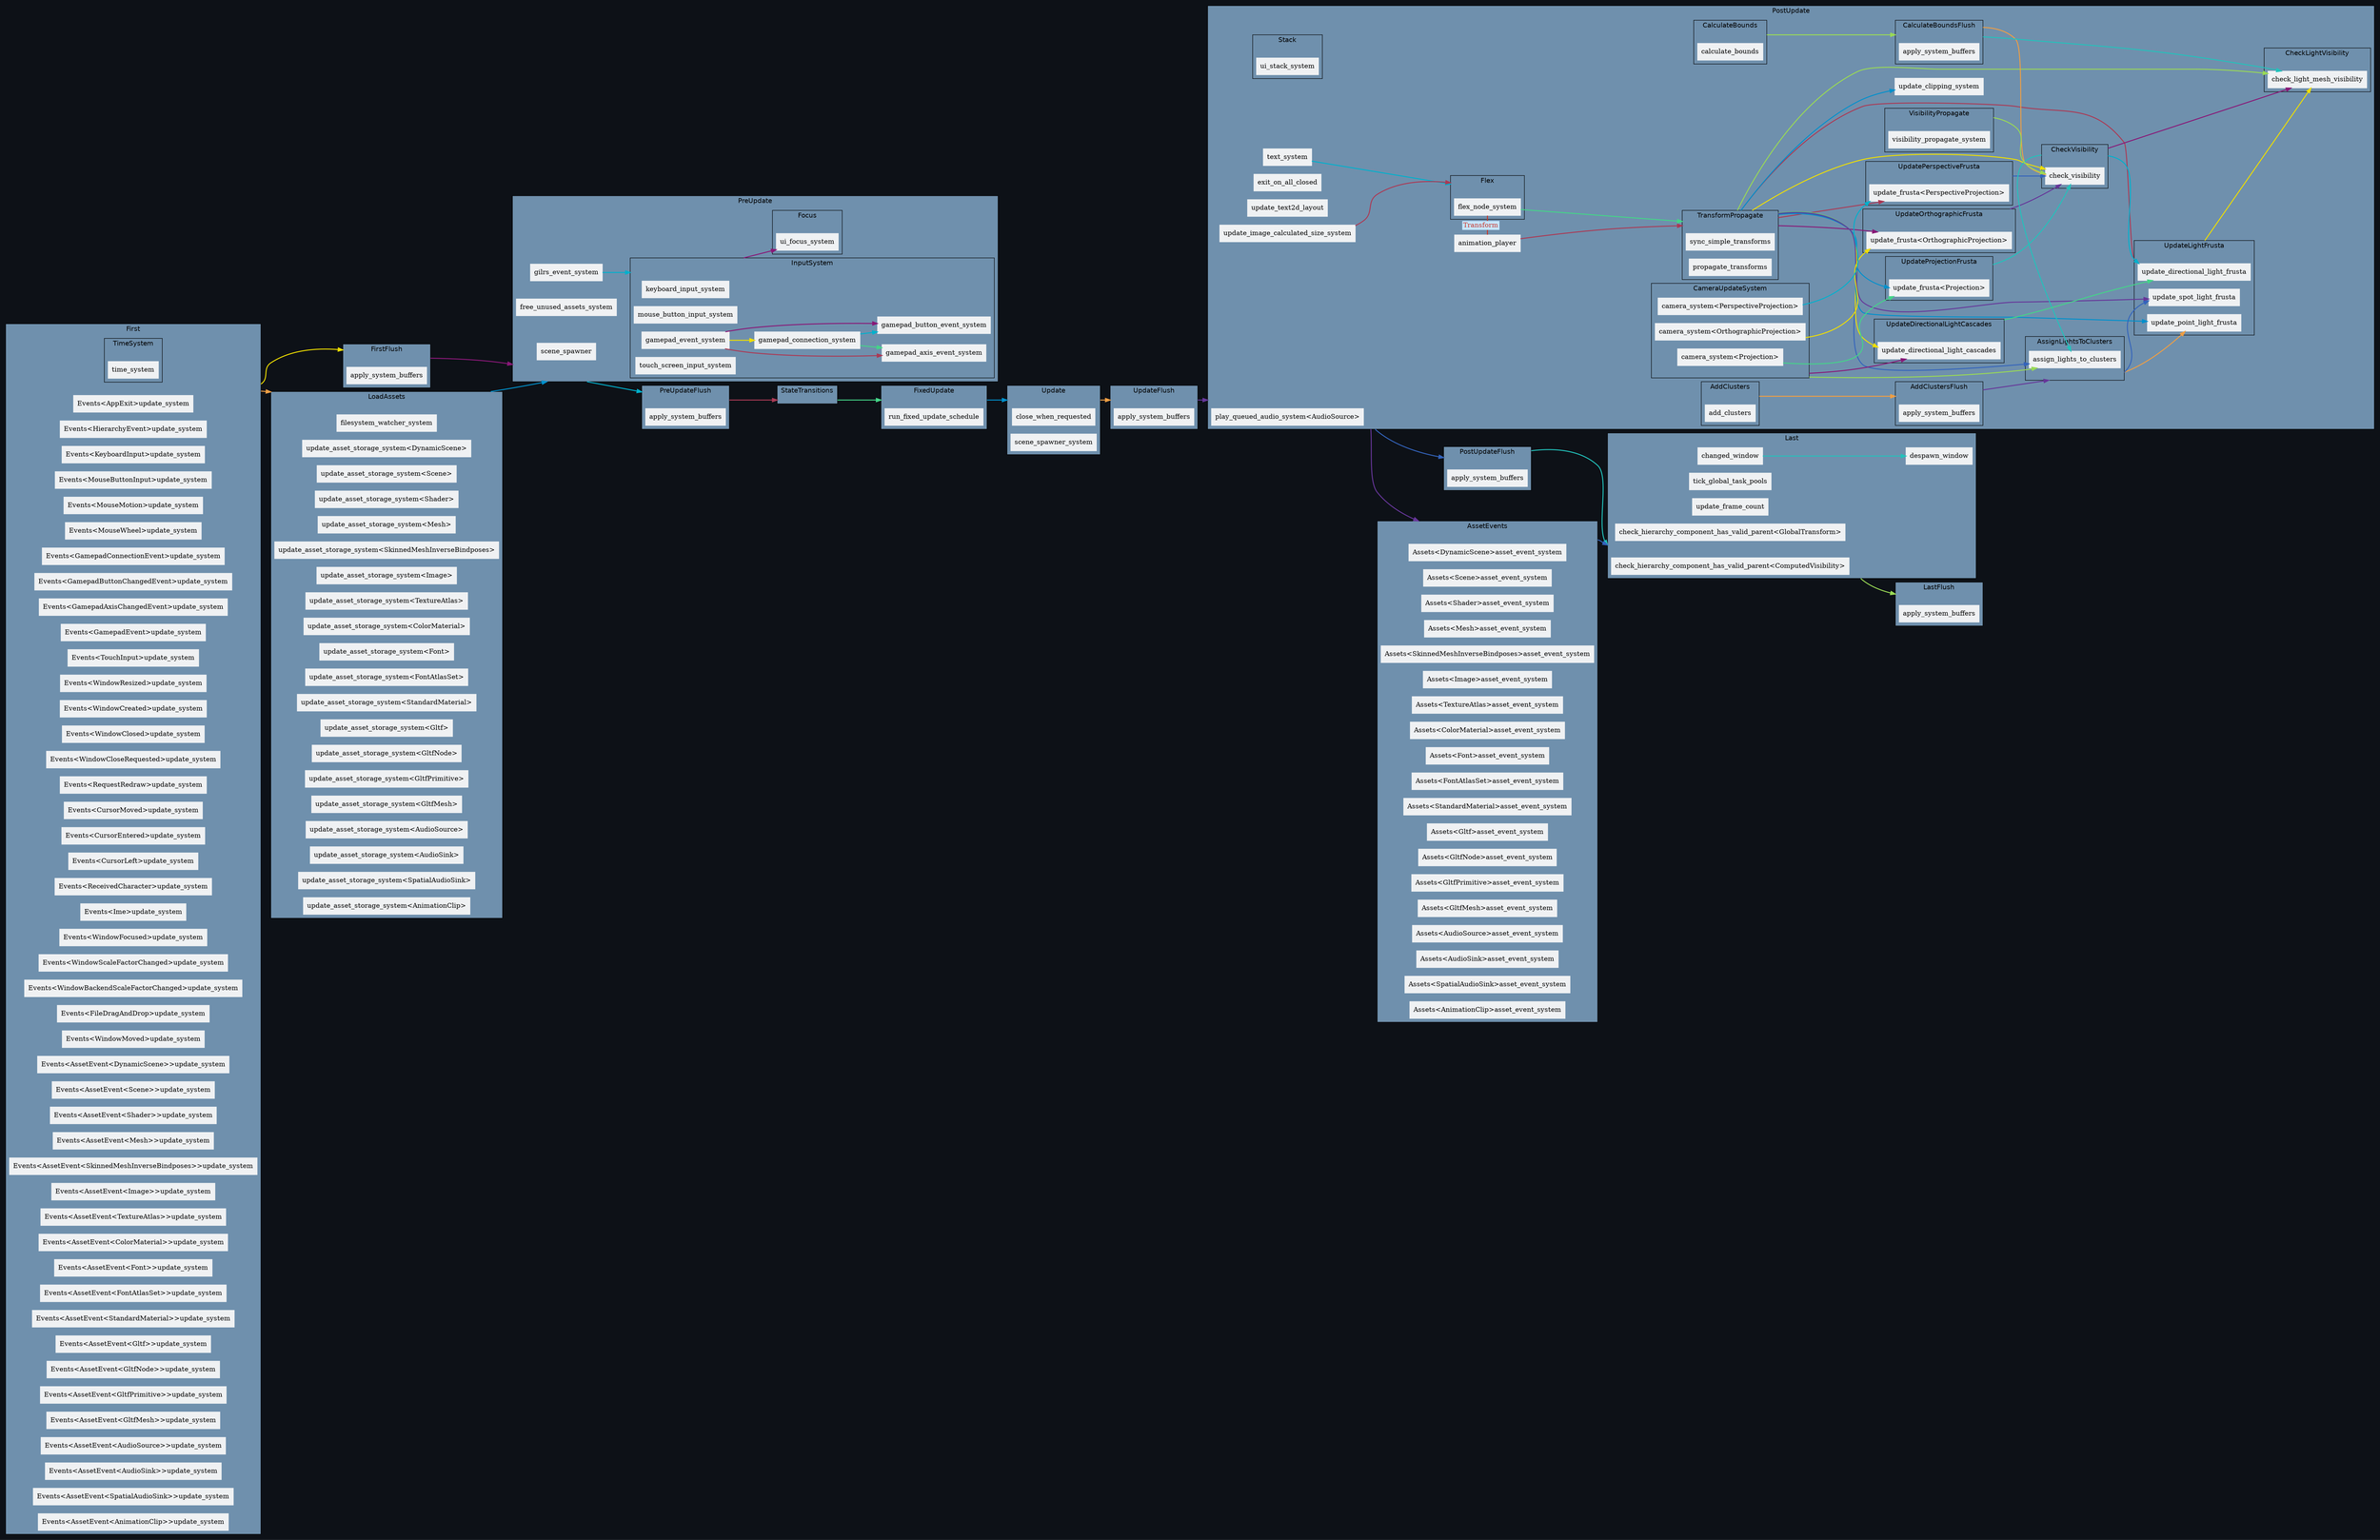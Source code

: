 digraph "" {
	"compound"="true";
	"splines"="spline";
	"rankdir"="LR";
	"bgcolor"="#0d1117";
	"fontname"="Helvetica";
	edge ["penwidth"="2"];
	node ["shape"="box", "style"="filled", "fillcolor"="#eff1f3", "color"="#eff1f3"];
	subgraph "clusternode_Set(0)" {
		"label"="Update";
		"tooltip"="Update";
		"bgcolor"="#6f90ad";
		"color"="black";
		"set_marker_node_Set(0)" ["style"="invis", "label"="", "height"="0", "shape"="point"]
		"node_System(46)" ["label"="close_when_requested", "tooltip"="bevy_window::system::close_when_requested"]
		"node_System(55)" ["label"="scene_spawner_system", "tooltip"="bevy_scene::scene_spawner::scene_spawner_system"]
	}
	
	subgraph "clusternode_Set(2)" {
		"label"="FirstFlush";
		"tooltip"="FirstFlush";
		"bgcolor"="#6f90ad";
		"color"="black";
		"set_marker_node_Set(2)" ["style"="invis", "label"="", "height"="0", "shape"="point"]
		"node_System(0)" ["label"="apply_system_buffers", "tooltip"="bevy_ecs::schedule::executor::apply_system_buffers"]
	}
	
	subgraph "clusternode_Set(3)" {
		"label"="PreUpdateFlush";
		"tooltip"="PreUpdateFlush";
		"bgcolor"="#6f90ad";
		"color"="black";
		"set_marker_node_Set(3)" ["style"="invis", "label"="", "height"="0", "shape"="point"]
		"node_System(1)" ["label"="apply_system_buffers", "tooltip"="bevy_ecs::schedule::executor::apply_system_buffers"]
	}
	
	subgraph "clusternode_Set(4)" {
		"label"="UpdateFlush";
		"tooltip"="UpdateFlush";
		"bgcolor"="#6f90ad";
		"color"="black";
		"set_marker_node_Set(4)" ["style"="invis", "label"="", "height"="0", "shape"="point"]
		"node_System(2)" ["label"="apply_system_buffers", "tooltip"="bevy_ecs::schedule::executor::apply_system_buffers"]
	}
	
	subgraph "clusternode_Set(5)" {
		"label"="PostUpdateFlush";
		"tooltip"="PostUpdateFlush";
		"bgcolor"="#6f90ad";
		"color"="black";
		"set_marker_node_Set(5)" ["style"="invis", "label"="", "height"="0", "shape"="point"]
		"node_System(3)" ["label"="apply_system_buffers", "tooltip"="bevy_ecs::schedule::executor::apply_system_buffers"]
	}
	
	subgraph "clusternode_Set(6)" {
		"label"="LastFlush";
		"tooltip"="LastFlush";
		"bgcolor"="#6f90ad";
		"color"="black";
		"set_marker_node_Set(6)" ["style"="invis", "label"="", "height"="0", "shape"="point"]
		"node_System(4)" ["label"="apply_system_buffers", "tooltip"="bevy_ecs::schedule::executor::apply_system_buffers"]
	}
	
	subgraph "clusternode_Set(7)" {
		"label"="First";
		"tooltip"="First";
		"bgcolor"="#6f90ad";
		"color"="black";
		"set_marker_node_Set(7)" ["style"="invis", "label"="", "height"="0", "shape"="point"]
		subgraph "clusternode_Set(16)" {
			"label"="TimeSystem";
			"tooltip"="TimeSystem";
			"bgcolor"="#6f90ad";
			"color"="black";
			"set_marker_node_Set(16)" ["style"="invis", "label"="", "height"="0", "shape"="point"]
			"node_System(8)" ["label"="time_system", "tooltip"="bevy_time::time_system"]
		}
		
		"node_System(5)" ["label"="Events<AppExit>update_system", "tooltip"="bevy_ecs::event::Events<bevy_app::app::AppExit>::update_system"]
		"node_System(13)" ["label"="Events<HierarchyEvent>update_system", "tooltip"="bevy_ecs::event::Events<bevy_hierarchy::events::HierarchyEvent>::update_system"]
		"node_System(14)" ["label"="Events<KeyboardInput>update_system", "tooltip"="bevy_ecs::event::Events<bevy_input::keyboard::KeyboardInput>::update_system"]
		"node_System(16)" ["label"="Events<MouseButtonInput>update_system", "tooltip"="bevy_ecs::event::Events<bevy_input::mouse::MouseButtonInput>::update_system"]
		"node_System(17)" ["label"="Events<MouseMotion>update_system", "tooltip"="bevy_ecs::event::Events<bevy_input::mouse::MouseMotion>::update_system"]
		"node_System(18)" ["label"="Events<MouseWheel>update_system", "tooltip"="bevy_ecs::event::Events<bevy_input::mouse::MouseWheel>::update_system"]
		"node_System(20)" ["label"="Events<GamepadConnectionEvent>update_system", "tooltip"="bevy_ecs::event::Events<bevy_input::gamepad::GamepadConnectionEvent>::update_system"]
		"node_System(21)" ["label"="Events<GamepadButtonChangedEvent>update_system", "tooltip"="bevy_ecs::event::Events<bevy_input::gamepad::GamepadButtonChangedEvent>::update_system"]
		"node_System(22)" ["label"="Events<GamepadAxisChangedEvent>update_system", "tooltip"="bevy_ecs::event::Events<bevy_input::gamepad::GamepadAxisChangedEvent>::update_system"]
		"node_System(23)" ["label"="Events<GamepadEvent>update_system", "tooltip"="bevy_ecs::event::Events<bevy_input::gamepad::GamepadEvent>::update_system"]
		"node_System(28)" ["label"="Events<TouchInput>update_system", "tooltip"="bevy_ecs::event::Events<bevy_input::touch::TouchInput>::update_system"]
		"node_System(30)" ["label"="Events<WindowResized>update_system", "tooltip"="bevy_ecs::event::Events<bevy_window::event::WindowResized>::update_system"]
		"node_System(31)" ["label"="Events<WindowCreated>update_system", "tooltip"="bevy_ecs::event::Events<bevy_window::event::WindowCreated>::update_system"]
		"node_System(32)" ["label"="Events<WindowClosed>update_system", "tooltip"="bevy_ecs::event::Events<bevy_window::event::WindowClosed>::update_system"]
		"node_System(33)" ["label"="Events<WindowCloseRequested>update_system", "tooltip"="bevy_ecs::event::Events<bevy_window::event::WindowCloseRequested>::update_system"]
		"node_System(34)" ["label"="Events<RequestRedraw>update_system", "tooltip"="bevy_ecs::event::Events<bevy_window::event::RequestRedraw>::update_system"]
		"node_System(35)" ["label"="Events<CursorMoved>update_system", "tooltip"="bevy_ecs::event::Events<bevy_window::event::CursorMoved>::update_system"]
		"node_System(36)" ["label"="Events<CursorEntered>update_system", "tooltip"="bevy_ecs::event::Events<bevy_window::event::CursorEntered>::update_system"]
		"node_System(37)" ["label"="Events<CursorLeft>update_system", "tooltip"="bevy_ecs::event::Events<bevy_window::event::CursorLeft>::update_system"]
		"node_System(38)" ["label"="Events<ReceivedCharacter>update_system", "tooltip"="bevy_ecs::event::Events<bevy_window::event::ReceivedCharacter>::update_system"]
		"node_System(39)" ["label"="Events<Ime>update_system", "tooltip"="bevy_ecs::event::Events<bevy_window::event::Ime>::update_system"]
		"node_System(40)" ["label"="Events<WindowFocused>update_system", "tooltip"="bevy_ecs::event::Events<bevy_window::event::WindowFocused>::update_system"]
		"node_System(41)" ["label"="Events<WindowScaleFactorChanged>update_system", "tooltip"="bevy_ecs::event::Events<bevy_window::event::WindowScaleFactorChanged>::update_system"]
		"node_System(42)" ["label"="Events<WindowBackendScaleFactorChanged>update_system", "tooltip"="bevy_ecs::event::Events<bevy_window::event::WindowBackendScaleFactorChanged>::update_system"]
		"node_System(43)" ["label"="Events<FileDragAndDrop>update_system", "tooltip"="bevy_ecs::event::Events<bevy_window::event::FileDragAndDrop>::update_system"]
		"node_System(44)" ["label"="Events<WindowMoved>update_system", "tooltip"="bevy_ecs::event::Events<bevy_window::event::WindowMoved>::update_system"]
		"node_System(51)" ["label"="Events<AssetEvent<DynamicScene>>update_system", "tooltip"="bevy_ecs::event::Events<bevy_asset::assets::AssetEvent<bevy_scene::dynamic_scene::DynamicScene>>::update_system"]
		"node_System(54)" ["label"="Events<AssetEvent<Scene>>update_system", "tooltip"="bevy_ecs::event::Events<bevy_asset::assets::AssetEvent<bevy_scene::scene::Scene>>::update_system"]
		"node_System(61)" ["label"="Events<AssetEvent<Shader>>update_system", "tooltip"="bevy_ecs::event::Events<bevy_asset::assets::AssetEvent<bevy_render::render_resource::shader::Shader>>::update_system"]
		"node_System(75)" ["label"="Events<AssetEvent<Mesh>>update_system", "tooltip"="bevy_ecs::event::Events<bevy_asset::assets::AssetEvent<bevy_render::mesh::mesh::Mesh>>::update_system"]
		"node_System(78)" ["label"="Events<AssetEvent<SkinnedMeshInverseBindposes>>update_system", "tooltip"="bevy_ecs::event::Events<bevy_asset::assets::AssetEvent<bevy_render::mesh::mesh::skinning::SkinnedMeshInverseBindposes>>::update_system"]
		"node_System(81)" ["label"="Events<AssetEvent<Image>>update_system", "tooltip"="bevy_ecs::event::Events<bevy_asset::assets::AssetEvent<bevy_render::texture::image::Image>>::update_system"]
		"node_System(84)" ["label"="Events<AssetEvent<TextureAtlas>>update_system", "tooltip"="bevy_ecs::event::Events<bevy_asset::assets::AssetEvent<bevy_sprite::texture_atlas::TextureAtlas>>::update_system"]
		"node_System(87)" ["label"="Events<AssetEvent<ColorMaterial>>update_system", "tooltip"="bevy_ecs::event::Events<bevy_asset::assets::AssetEvent<bevy_sprite::mesh2d::color_material::ColorMaterial>>::update_system"]
		"node_System(90)" ["label"="Events<AssetEvent<Font>>update_system", "tooltip"="bevy_ecs::event::Events<bevy_asset::assets::AssetEvent<bevy_text::font::Font>>::update_system"]
		"node_System(93)" ["label"="Events<AssetEvent<FontAtlasSet>>update_system", "tooltip"="bevy_ecs::event::Events<bevy_asset::assets::AssetEvent<bevy_text::font_atlas_set::FontAtlasSet>>::update_system"]
		"node_System(103)" ["label"="Events<AssetEvent<StandardMaterial>>update_system", "tooltip"="bevy_ecs::event::Events<bevy_asset::assets::AssetEvent<bevy_pbr::pbr_material::StandardMaterial>>::update_system"]
		"node_System(114)" ["label"="Events<AssetEvent<Gltf>>update_system", "tooltip"="bevy_ecs::event::Events<bevy_asset::assets::AssetEvent<bevy_gltf::Gltf>>::update_system"]
		"node_System(117)" ["label"="Events<AssetEvent<GltfNode>>update_system", "tooltip"="bevy_ecs::event::Events<bevy_asset::assets::AssetEvent<bevy_gltf::GltfNode>>::update_system"]
		"node_System(120)" ["label"="Events<AssetEvent<GltfPrimitive>>update_system", "tooltip"="bevy_ecs::event::Events<bevy_asset::assets::AssetEvent<bevy_gltf::GltfPrimitive>>::update_system"]
		"node_System(123)" ["label"="Events<AssetEvent<GltfMesh>>update_system", "tooltip"="bevy_ecs::event::Events<bevy_asset::assets::AssetEvent<bevy_gltf::GltfMesh>>::update_system"]
		"node_System(126)" ["label"="Events<AssetEvent<AudioSource>>update_system", "tooltip"="bevy_ecs::event::Events<bevy_asset::assets::AssetEvent<bevy_audio::audio_source::AudioSource>>::update_system"]
		"node_System(129)" ["label"="Events<AssetEvent<AudioSink>>update_system", "tooltip"="bevy_ecs::event::Events<bevy_asset::assets::AssetEvent<bevy_audio::sinks::AudioSink>>::update_system"]
		"node_System(132)" ["label"="Events<AssetEvent<SpatialAudioSink>>update_system", "tooltip"="bevy_ecs::event::Events<bevy_asset::assets::AssetEvent<bevy_audio::sinks::SpatialAudioSink>>::update_system"]
		"node_System(137)" ["label"="Events<AssetEvent<AnimationClip>>update_system", "tooltip"="bevy_ecs::event::Events<bevy_asset::assets::AssetEvent<bevy_animation::AnimationClip>>::update_system"]
	}
	
	subgraph "clusternode_Set(8)" {
		"label"="PreUpdate";
		"tooltip"="PreUpdate";
		"bgcolor"="#6f90ad";
		"color"="black";
		"set_marker_node_Set(8)" ["style"="invis", "label"="", "height"="0", "shape"="point"]
		subgraph "clusternode_Set(24)" {
			"label"="InputSystem";
			"tooltip"="InputSystem";
			"bgcolor"="#6f90ad";
			"color"="black";
			"set_marker_node_Set(24)" ["style"="invis", "label"="", "height"="0", "shape"="point"]
			"node_System(15)" ["label"="keyboard_input_system", "tooltip"="bevy_input::keyboard::keyboard_input_system"]
			"node_System(19)" ["label"="mouse_button_input_system", "tooltip"="bevy_input::mouse::mouse_button_input_system"]
			"node_System(24)" ["label"="gamepad_event_system", "tooltip"="bevy_input::gamepad::gamepad_event_system"]
			"node_System(25)" ["label"="gamepad_connection_system", "tooltip"="bevy_input::gamepad::gamepad_connection_system"]
			"node_System(26)" ["label"="gamepad_button_event_system", "tooltip"="bevy_input::gamepad::gamepad_button_event_system"]
			"node_System(27)" ["label"="gamepad_axis_event_system", "tooltip"="bevy_input::gamepad::gamepad_axis_event_system"]
			"node_System(29)" ["label"="touch_screen_input_system", "tooltip"="bevy_input::touch::touch_screen_input_system"]
		}
		
		subgraph "clusternode_Set(115)" {
			"label"="Focus";
			"tooltip"="Focus";
			"bgcolor"="#6f90ad";
			"color"="black";
			"set_marker_node_Set(115)" ["style"="invis", "label"="", "height"="0", "shape"="point"]
			"node_System(95)" ["label"="ui_focus_system", "tooltip"="bevy_ui::focus::ui_focus_system"]
		}
		
		"node_System(47)" ["label"="free_unused_assets_system", "tooltip"="bevy_asset::asset_server::free_unused_assets_system"]
		"node_System(56)" ["label"="scene_spawner", "tooltip"="bevy_scene::bundle::scene_spawner"]
		"node_System(134)" ["label"="gilrs_event_system", "tooltip"="bevy_gilrs::gilrs_system::gilrs_event_system"]
	}
	
	subgraph "clusternode_Set(9)" {
		"label"="StateTransitions";
		"tooltip"="StateTransitions";
		"bgcolor"="#6f90ad";
		"color"="black";
		"set_marker_node_Set(9)" ["style"="invis", "label"="", "height"="0", "shape"="point"]
	}
	
	subgraph "clusternode_Set(10)" {
		"label"="FixedUpdate";
		"tooltip"="FixedUpdate";
		"bgcolor"="#6f90ad";
		"color"="black";
		"set_marker_node_Set(10)" ["style"="invis", "label"="", "height"="0", "shape"="point"]
		"node_System(9)" ["label"="run_fixed_update_schedule", "tooltip"="bevy_time::fixed_timestep::run_fixed_update_schedule"]
	}
	
	subgraph "clusternode_Set(11)" {
		"label"="PostUpdate";
		"tooltip"="PostUpdate";
		"bgcolor"="#6f90ad";
		"color"="black";
		"set_marker_node_Set(11)" ["style"="invis", "label"="", "height"="0", "shape"="point"]
		subgraph "clusternode_Set(20)" {
			"label"="TransformPropagate";
			"tooltip"="TransformPropagate";
			"bgcolor"="#6f90ad";
			"color"="black";
			"set_marker_node_Set(20)" ["style"="invis", "label"="", "height"="0", "shape"="point"]
			"node_System(11)" ["label"="sync_simple_transforms", "tooltip"="bevy_transform::systems::sync_simple_transforms"]
			"node_System(12)" ["label"="propagate_transforms", "tooltip"="bevy_transform::systems::propagate_transforms"]
		}
		
		subgraph "clusternode_Set(76)" {
			"label"="CameraUpdateSystem";
			"tooltip"="CameraUpdateSystem";
			"bgcolor"="#6f90ad";
			"color"="black";
			"set_marker_node_Set(76)" ["style"="invis", "label"="", "height"="0", "shape"="point"]
			"node_System(63)" ["label"="camera_system<Projection>", "tooltip"="bevy_render::camera::camera::camera_system<bevy_render::camera::projection::Projection>"]
			"node_System(64)" ["label"="camera_system<OrthographicProjection>", "tooltip"="bevy_render::camera::camera::camera_system<bevy_render::camera::projection::OrthographicProjection>"]
			"node_System(65)" ["label"="camera_system<PerspectiveProjection>", "tooltip"="bevy_render::camera::camera::camera_system<bevy_render::camera::projection::PerspectiveProjection>"]
		}
		
		subgraph "clusternode_Set(80)" {
			"label"="CalculateBounds";
			"tooltip"="CalculateBounds";
			"bgcolor"="#6f90ad";
			"color"="black";
			"set_marker_node_Set(80)" ["style"="invis", "label"="", "height"="0", "shape"="point"]
			"node_System(67)" ["label"="calculate_bounds", "tooltip"="bevy_render::view::visibility::calculate_bounds"]
		}
		
		subgraph "clusternode_Set(81)" {
			"label"="CalculateBoundsFlush";
			"tooltip"="CalculateBoundsFlush";
			"bgcolor"="#6f90ad";
			"color"="black";
			"set_marker_node_Set(81)" ["style"="invis", "label"="", "height"="0", "shape"="point"]
			"node_System(66)" ["label"="apply_system_buffers", "tooltip"="bevy_ecs::schedule::executor::apply_system_buffers"]
		}
		
		subgraph "clusternode_Set(82)" {
			"label"="UpdateOrthographicFrusta";
			"tooltip"="UpdateOrthographicFrusta";
			"bgcolor"="#6f90ad";
			"color"="black";
			"set_marker_node_Set(82)" ["style"="invis", "label"="", "height"="0", "shape"="point"]
			"node_System(68)" ["label"="update_frusta<OrthographicProjection>", "tooltip"="bevy_render::view::visibility::update_frusta<bevy_render::camera::projection::OrthographicProjection>"]
		}
		
		subgraph "clusternode_Set(83)" {
			"label"="UpdatePerspectiveFrusta";
			"tooltip"="UpdatePerspectiveFrusta";
			"bgcolor"="#6f90ad";
			"color"="black";
			"set_marker_node_Set(83)" ["style"="invis", "label"="", "height"="0", "shape"="point"]
			"node_System(69)" ["label"="update_frusta<PerspectiveProjection>", "tooltip"="bevy_render::view::visibility::update_frusta<bevy_render::camera::projection::PerspectiveProjection>"]
		}
		
		subgraph "clusternode_Set(84)" {
			"label"="UpdateProjectionFrusta";
			"tooltip"="UpdateProjectionFrusta";
			"bgcolor"="#6f90ad";
			"color"="black";
			"set_marker_node_Set(84)" ["style"="invis", "label"="", "height"="0", "shape"="point"]
			"node_System(70)" ["label"="update_frusta<Projection>", "tooltip"="bevy_render::view::visibility::update_frusta<bevy_render::camera::projection::Projection>"]
		}
		
		subgraph "clusternode_Set(85)" {
			"label"="CheckVisibility";
			"tooltip"="CheckVisibility";
			"bgcolor"="#6f90ad";
			"color"="black";
			"set_marker_node_Set(85)" ["style"="invis", "label"="", "height"="0", "shape"="point"]
			"node_System(72)" ["label"="check_visibility", "tooltip"="bevy_render::view::visibility::check_visibility"]
		}
		
		subgraph "clusternode_Set(86)" {
			"label"="VisibilityPropagate";
			"tooltip"="VisibilityPropagate";
			"bgcolor"="#6f90ad";
			"color"="black";
			"set_marker_node_Set(86)" ["style"="invis", "label"="", "height"="0", "shape"="point"]
			"node_System(71)" ["label"="visibility_propagate_system", "tooltip"="bevy_render::view::visibility::visibility_propagate_system"]
		}
		
		subgraph "clusternode_Set(116)" {
			"label"="Flex";
			"tooltip"="Flex";
			"bgcolor"="#6f90ad";
			"color"="black";
			"set_marker_node_Set(116)" ["style"="invis", "label"="", "height"="0", "shape"="point"]
			"node_System(98)" ["label"="flex_node_system", "tooltip"="bevy_ui::flex::flex_node_system"]
		}
		
		subgraph "clusternode_Set(117)" {
			"label"="Stack";
			"tooltip"="Stack";
			"bgcolor"="#6f90ad";
			"color"="black";
			"set_marker_node_Set(117)" ["style"="invis", "label"="", "height"="0", "shape"="point"]
			"node_System(99)" ["label"="ui_stack_system", "tooltip"="bevy_ui::stack::ui_stack_system"]
		}
		
		subgraph "clusternode_Set(127)" {
			"label"="AddClusters";
			"tooltip"="AddClusters";
			"bgcolor"="#6f90ad";
			"color"="black";
			"set_marker_node_Set(127)" ["style"="invis", "label"="", "height"="0", "shape"="point"]
			"node_System(104)" ["label"="add_clusters", "tooltip"="bevy_pbr::light::add_clusters"]
		}
		
		subgraph "clusternode_Set(128)" {
			"label"="AddClustersFlush";
			"tooltip"="AddClustersFlush";
			"bgcolor"="#6f90ad";
			"color"="black";
			"set_marker_node_Set(128)" ["style"="invis", "label"="", "height"="0", "shape"="point"]
			"node_System(105)" ["label"="apply_system_buffers", "tooltip"="bevy_ecs::schedule::executor::apply_system_buffers"]
		}
		
		subgraph "clusternode_Set(129)" {
			"label"="AssignLightsToClusters";
			"tooltip"="AssignLightsToClusters";
			"bgcolor"="#6f90ad";
			"color"="black";
			"set_marker_node_Set(129)" ["style"="invis", "label"="", "height"="0", "shape"="point"]
			"node_System(106)" ["label"="assign_lights_to_clusters", "tooltip"="bevy_pbr::light::assign_lights_to_clusters"]
		}
		
		subgraph "clusternode_Set(130)" {
			"label"="CheckLightVisibility";
			"tooltip"="CheckLightVisibility";
			"bgcolor"="#6f90ad";
			"color"="black";
			"set_marker_node_Set(130)" ["style"="invis", "label"="", "height"="0", "shape"="point"]
			"node_System(111)" ["label"="check_light_mesh_visibility", "tooltip"="bevy_pbr::light::check_light_mesh_visibility"]
		}
		
		subgraph "clusternode_Set(131)" {
			"label"="UpdateDirectionalLightCascades";
			"tooltip"="UpdateDirectionalLightCascades";
			"bgcolor"="#6f90ad";
			"color"="black";
			"set_marker_node_Set(131)" ["style"="invis", "label"="", "height"="0", "shape"="point"]
			"node_System(107)" ["label"="update_directional_light_cascades", "tooltip"="bevy_pbr::light::update_directional_light_cascades"]
		}
		
		subgraph "clusternode_Set(132)" {
			"label"="UpdateLightFrusta";
			"tooltip"="UpdateLightFrusta";
			"bgcolor"="#6f90ad";
			"color"="black";
			"set_marker_node_Set(132)" ["style"="invis", "label"="", "height"="0", "shape"="point"]
			"node_System(108)" ["label"="update_directional_light_frusta", "tooltip"="bevy_pbr::light::update_directional_light_frusta"]
			"node_System(109)" ["label"="update_point_light_frusta", "tooltip"="bevy_pbr::light::update_point_light_frusta"]
			"node_System(110)" ["label"="update_spot_light_frusta", "tooltip"="bevy_pbr::light::update_spot_light_frusta"]
		}
		
		"node_System(45)" ["label"="exit_on_all_closed", "tooltip"="bevy_window::system::exit_on_all_closed"]
		"node_System(94)" ["label"="update_text2d_layout", "tooltip"="bevy_text::text2d::update_text2d_layout"]
		"node_System(96)" ["label"="text_system", "tooltip"="bevy_ui::widget::text::text_system"]
		"node_System(97)" ["label"="update_image_calculated_size_system", "tooltip"="bevy_ui::widget::image::update_image_calculated_size_system"]
		"node_System(100)" ["label"="update_clipping_system", "tooltip"="bevy_ui::update::update_clipping_system"]
		"node_System(133)" ["label"="play_queued_audio_system<AudioSource>", "tooltip"="bevy_audio::audio_output::play_queued_audio_system<bevy_audio::audio_source::AudioSource>"]
		"node_System(138)" ["label"="animation_player", "tooltip"="bevy_animation::animation_player"]
	}
	
	subgraph "clusternode_Set(12)" {
		"label"="Last";
		"tooltip"="Last";
		"bgcolor"="#6f90ad";
		"color"="black";
		"set_marker_node_Set(12)" ["style"="invis", "label"="", "height"="0", "shape"="point"]
		"node_System(6)" ["label"="tick_global_task_pools", "tooltip"="bevy_core::tick_global_task_pools"]
		"node_System(7)" ["label"="update_frame_count", "tooltip"="bevy_core::update_frame_count"]
		"node_System(10)" ["label"="check_hierarchy_component_has_valid_parent<GlobalTransform>", "tooltip"="bevy_hierarchy::valid_parent_check_plugin::check_hierarchy_component_has_valid_parent<bevy_transform::components::global_transform::GlobalTransform>"]
		"node_System(57)" ["label"="changed_window", "tooltip"="bevy_winit::system::changed_window"]
		"node_System(58)" ["label"="despawn_window", "tooltip"="bevy_winit::system::despawn_window"]
		"node_System(62)" ["label"="check_hierarchy_component_has_valid_parent<ComputedVisibility>", "tooltip"="bevy_hierarchy::valid_parent_check_plugin::check_hierarchy_component_has_valid_parent<bevy_render::view::visibility::ComputedVisibility>"]
	}
	
	subgraph "clusternode_Set(58)" {
		"label"="LoadAssets";
		"tooltip"="LoadAssets";
		"bgcolor"="#6f90ad";
		"color"="black";
		"set_marker_node_Set(58)" ["style"="invis", "label"="", "height"="0", "shape"="point"]
		"node_System(48)" ["label"="filesystem_watcher_system", "tooltip"="bevy_asset::io::file_asset_io::filesystem_watcher_system"]
		"node_System(50)" ["label"="update_asset_storage_system<DynamicScene>", "tooltip"="bevy_asset::loader::update_asset_storage_system<bevy_scene::dynamic_scene::DynamicScene>"]
		"node_System(53)" ["label"="update_asset_storage_system<Scene>", "tooltip"="bevy_asset::loader::update_asset_storage_system<bevy_scene::scene::Scene>"]
		"node_System(60)" ["label"="update_asset_storage_system<Shader>", "tooltip"="bevy_asset::loader::update_asset_storage_system<bevy_render::render_resource::shader::Shader>"]
		"node_System(74)" ["label"="update_asset_storage_system<Mesh>", "tooltip"="bevy_asset::loader::update_asset_storage_system<bevy_render::mesh::mesh::Mesh>"]
		"node_System(77)" ["label"="update_asset_storage_system<SkinnedMeshInverseBindposes>", "tooltip"="bevy_asset::loader::update_asset_storage_system<bevy_render::mesh::mesh::skinning::SkinnedMeshInverseBindposes>"]
		"node_System(80)" ["label"="update_asset_storage_system<Image>", "tooltip"="bevy_asset::loader::update_asset_storage_system<bevy_render::texture::image::Image>"]
		"node_System(83)" ["label"="update_asset_storage_system<TextureAtlas>", "tooltip"="bevy_asset::loader::update_asset_storage_system<bevy_sprite::texture_atlas::TextureAtlas>"]
		"node_System(86)" ["label"="update_asset_storage_system<ColorMaterial>", "tooltip"="bevy_asset::loader::update_asset_storage_system<bevy_sprite::mesh2d::color_material::ColorMaterial>"]
		"node_System(89)" ["label"="update_asset_storage_system<Font>", "tooltip"="bevy_asset::loader::update_asset_storage_system<bevy_text::font::Font>"]
		"node_System(92)" ["label"="update_asset_storage_system<FontAtlasSet>", "tooltip"="bevy_asset::loader::update_asset_storage_system<bevy_text::font_atlas_set::FontAtlasSet>"]
		"node_System(102)" ["label"="update_asset_storage_system<StandardMaterial>", "tooltip"="bevy_asset::loader::update_asset_storage_system<bevy_pbr::pbr_material::StandardMaterial>"]
		"node_System(113)" ["label"="update_asset_storage_system<Gltf>", "tooltip"="bevy_asset::loader::update_asset_storage_system<bevy_gltf::Gltf>"]
		"node_System(116)" ["label"="update_asset_storage_system<GltfNode>", "tooltip"="bevy_asset::loader::update_asset_storage_system<bevy_gltf::GltfNode>"]
		"node_System(119)" ["label"="update_asset_storage_system<GltfPrimitive>", "tooltip"="bevy_asset::loader::update_asset_storage_system<bevy_gltf::GltfPrimitive>"]
		"node_System(122)" ["label"="update_asset_storage_system<GltfMesh>", "tooltip"="bevy_asset::loader::update_asset_storage_system<bevy_gltf::GltfMesh>"]
		"node_System(125)" ["label"="update_asset_storage_system<AudioSource>", "tooltip"="bevy_asset::loader::update_asset_storage_system<bevy_audio::audio_source::AudioSource>"]
		"node_System(128)" ["label"="update_asset_storage_system<AudioSink>", "tooltip"="bevy_asset::loader::update_asset_storage_system<bevy_audio::sinks::AudioSink>"]
		"node_System(131)" ["label"="update_asset_storage_system<SpatialAudioSink>", "tooltip"="bevy_asset::loader::update_asset_storage_system<bevy_audio::sinks::SpatialAudioSink>"]
		"node_System(136)" ["label"="update_asset_storage_system<AnimationClip>", "tooltip"="bevy_asset::loader::update_asset_storage_system<bevy_animation::AnimationClip>"]
	}
	
	subgraph "clusternode_Set(59)" {
		"label"="AssetEvents";
		"tooltip"="AssetEvents";
		"bgcolor"="#6f90ad";
		"color"="black";
		"set_marker_node_Set(59)" ["style"="invis", "label"="", "height"="0", "shape"="point"]
		"node_System(49)" ["label"="Assets<DynamicScene>asset_event_system", "tooltip"="bevy_asset::assets::Assets<bevy_scene::dynamic_scene::DynamicScene>::asset_event_system"]
		"node_System(52)" ["label"="Assets<Scene>asset_event_system", "tooltip"="bevy_asset::assets::Assets<bevy_scene::scene::Scene>::asset_event_system"]
		"node_System(59)" ["label"="Assets<Shader>asset_event_system", "tooltip"="bevy_asset::assets::Assets<bevy_render::render_resource::shader::Shader>::asset_event_system"]
		"node_System(73)" ["label"="Assets<Mesh>asset_event_system", "tooltip"="bevy_asset::assets::Assets<bevy_render::mesh::mesh::Mesh>::asset_event_system"]
		"node_System(76)" ["label"="Assets<SkinnedMeshInverseBindposes>asset_event_system", "tooltip"="bevy_asset::assets::Assets<bevy_render::mesh::mesh::skinning::SkinnedMeshInverseBindposes>::asset_event_system"]
		"node_System(79)" ["label"="Assets<Image>asset_event_system", "tooltip"="bevy_asset::assets::Assets<bevy_render::texture::image::Image>::asset_event_system"]
		"node_System(82)" ["label"="Assets<TextureAtlas>asset_event_system", "tooltip"="bevy_asset::assets::Assets<bevy_sprite::texture_atlas::TextureAtlas>::asset_event_system"]
		"node_System(85)" ["label"="Assets<ColorMaterial>asset_event_system", "tooltip"="bevy_asset::assets::Assets<bevy_sprite::mesh2d::color_material::ColorMaterial>::asset_event_system"]
		"node_System(88)" ["label"="Assets<Font>asset_event_system", "tooltip"="bevy_asset::assets::Assets<bevy_text::font::Font>::asset_event_system"]
		"node_System(91)" ["label"="Assets<FontAtlasSet>asset_event_system", "tooltip"="bevy_asset::assets::Assets<bevy_text::font_atlas_set::FontAtlasSet>::asset_event_system"]
		"node_System(101)" ["label"="Assets<StandardMaterial>asset_event_system", "tooltip"="bevy_asset::assets::Assets<bevy_pbr::pbr_material::StandardMaterial>::asset_event_system"]
		"node_System(112)" ["label"="Assets<Gltf>asset_event_system", "tooltip"="bevy_asset::assets::Assets<bevy_gltf::Gltf>::asset_event_system"]
		"node_System(115)" ["label"="Assets<GltfNode>asset_event_system", "tooltip"="bevy_asset::assets::Assets<bevy_gltf::GltfNode>::asset_event_system"]
		"node_System(118)" ["label"="Assets<GltfPrimitive>asset_event_system", "tooltip"="bevy_asset::assets::Assets<bevy_gltf::GltfPrimitive>::asset_event_system"]
		"node_System(121)" ["label"="Assets<GltfMesh>asset_event_system", "tooltip"="bevy_asset::assets::Assets<bevy_gltf::GltfMesh>::asset_event_system"]
		"node_System(124)" ["label"="Assets<AudioSource>asset_event_system", "tooltip"="bevy_asset::assets::Assets<bevy_audio::audio_source::AudioSource>::asset_event_system"]
		"node_System(127)" ["label"="Assets<AudioSink>asset_event_system", "tooltip"="bevy_asset::assets::Assets<bevy_audio::sinks::AudioSink>::asset_event_system"]
		"node_System(130)" ["label"="Assets<SpatialAudioSink>asset_event_system", "tooltip"="bevy_asset::assets::Assets<bevy_audio::sinks::SpatialAudioSink>::asset_event_system"]
		"node_System(135)" ["label"="Assets<AnimationClip>asset_event_system", "tooltip"="bevy_asset::assets::Assets<bevy_animation::AnimationClip>::asset_event_system"]
	}
	
	"set_marker_node_Set(7)" -> "set_marker_node_Set(2)" ["lhead"="clusternode_Set(2)", "ltail"="clusternode_Set(7)", "tooltip"="First → FirstFlush", "color"="#eede00"]
	"set_marker_node_Set(2)" -> "set_marker_node_Set(8)" ["lhead"="clusternode_Set(8)", "ltail"="clusternode_Set(2)", "tooltip"="FirstFlush → PreUpdate", "color"="#881877"]
	"set_marker_node_Set(8)" -> "set_marker_node_Set(3)" ["lhead"="clusternode_Set(3)", "ltail"="clusternode_Set(8)", "tooltip"="PreUpdate → PreUpdateFlush", "color"="#00b0cc"]
	"set_marker_node_Set(3)" -> "set_marker_node_Set(9)" ["lhead"="clusternode_Set(9)", "ltail"="clusternode_Set(3)", "tooltip"="PreUpdateFlush → StateTransitions", "color"="#aa3a55"]
	"set_marker_node_Set(9)" -> "set_marker_node_Set(10)" ["lhead"="clusternode_Set(10)", "ltail"="clusternode_Set(9)", "tooltip"="StateTransitions → FixedUpdate", "color"="#44d488"]
	"set_marker_node_Set(10)" -> "set_marker_node_Set(0)" ["lhead"="clusternode_Set(0)", "ltail"="clusternode_Set(10)", "tooltip"="FixedUpdate → Update", "color"="#0090cc"]
	"set_marker_node_Set(0)" -> "set_marker_node_Set(4)" ["lhead"="clusternode_Set(4)", "ltail"="clusternode_Set(0)", "tooltip"="Update → UpdateFlush", "color"="#ee9e44"]
	"set_marker_node_Set(4)" -> "set_marker_node_Set(11)" ["lhead"="clusternode_Set(11)", "ltail"="clusternode_Set(4)", "tooltip"="UpdateFlush → PostUpdate", "color"="#663699"]
	"set_marker_node_Set(11)" -> "set_marker_node_Set(5)" ["lhead"="clusternode_Set(5)", "ltail"="clusternode_Set(11)", "tooltip"="PostUpdate → PostUpdateFlush", "color"="#3363bb"]
	"set_marker_node_Set(5)" -> "set_marker_node_Set(12)" ["lhead"="clusternode_Set(12)", "ltail"="clusternode_Set(5)", "tooltip"="PostUpdateFlush → Last", "color"="#22c2bb"]
	"set_marker_node_Set(12)" -> "set_marker_node_Set(6)" ["lhead"="clusternode_Set(6)", "ltail"="clusternode_Set(12)", "tooltip"="Last → LastFlush", "color"="#99d955"]
	"node_System(24)" -> "node_System(25)" ["lhead"="", "ltail"="", "tooltip"="SystemTypeSet(gamepad_event_system\") → gamepad_connection_system", "color"="#eede00"]
	"node_System(24)" -> "node_System(26)" ["lhead"="", "ltail"="", "tooltip"="SystemTypeSet(gamepad_event_system\") → gamepad_button_event_system", "color"="#881877"]
	"node_System(25)" -> "node_System(26)" ["lhead"="", "ltail"="", "tooltip"="SystemTypeSet(gamepad_connection_system\") → gamepad_button_event_system", "color"="#00b0cc"]
	"node_System(24)" -> "node_System(27)" ["lhead"="", "ltail"="", "tooltip"="SystemTypeSet(gamepad_event_system\") → gamepad_axis_event_system", "color"="#aa3a55"]
	"node_System(25)" -> "node_System(27)" ["lhead"="", "ltail"="", "tooltip"="SystemTypeSet(gamepad_connection_system\") → gamepad_axis_event_system", "color"="#44d488"]
	"set_marker_node_Set(58)" -> "set_marker_node_Set(8)" ["lhead"="clusternode_Set(8)", "ltail"="clusternode_Set(58)", "tooltip"="LoadAssets → PreUpdate", "color"="#0090cc"]
	"set_marker_node_Set(7)" -> "set_marker_node_Set(58)" ["lhead"="clusternode_Set(58)", "ltail"="clusternode_Set(7)", "tooltip"="First → LoadAssets", "color"="#ee9e44"]
	"set_marker_node_Set(11)" -> "set_marker_node_Set(59)" ["lhead"="clusternode_Set(59)", "ltail"="clusternode_Set(11)", "tooltip"="PostUpdate → AssetEvents", "color"="#663699"]
	"set_marker_node_Set(59)" -> "set_marker_node_Set(12)" ["lhead"="clusternode_Set(12)", "ltail"="clusternode_Set(59)", "tooltip"="AssetEvents → Last", "color"="#3363bb"]
	"node_System(57)" -> "node_System(58)" ["lhead"="", "ltail"="", "tooltip"="SystemTypeSet(changed_window\") → despawn_window", "color"="#22c2bb"]
	"set_marker_node_Set(80)" -> "set_marker_node_Set(81)" ["lhead"="clusternode_Set(81)", "ltail"="clusternode_Set(80)", "tooltip"="CalculateBounds → CalculateBoundsFlush", "color"="#99d955"]
	"node_System(64)" -> "node_System(68)" ["lhead"="", "ltail"="", "tooltip"="SystemTypeSet(camera_system<OrthographicProjection>\") → update_frusta<OrthographicProjection>", "color"="#eede00"]
	"set_marker_node_Set(20)" -> "node_System(68)" ["lhead"="", "ltail"="clusternode_Set(20)", "tooltip"="TransformPropagate → update_frusta<OrthographicProjection>", "color"="#881877"]
	"node_System(65)" -> "node_System(69)" ["lhead"="", "ltail"="", "tooltip"="SystemTypeSet(camera_system<PerspectiveProjection>\") → update_frusta<PerspectiveProjection>", "color"="#00b0cc"]
	"set_marker_node_Set(20)" -> "node_System(69)" ["lhead"="", "ltail"="clusternode_Set(20)", "tooltip"="TransformPropagate → update_frusta<PerspectiveProjection>", "color"="#aa3a55"]
	"node_System(63)" -> "node_System(70)" ["lhead"="", "ltail"="", "tooltip"="SystemTypeSet(camera_system<Projection>\") → update_frusta<Projection>", "color"="#44d488"]
	"set_marker_node_Set(20)" -> "node_System(70)" ["lhead"="", "ltail"="clusternode_Set(20)", "tooltip"="TransformPropagate → update_frusta<Projection>", "color"="#0090cc"]
	"set_marker_node_Set(81)" -> "node_System(72)" ["lhead"="", "ltail"="clusternode_Set(81)", "tooltip"="CalculateBoundsFlush → check_visibility", "color"="#ee9e44"]
	"set_marker_node_Set(82)" -> "node_System(72)" ["lhead"="", "ltail"="clusternode_Set(82)", "tooltip"="UpdateOrthographicFrusta → check_visibility", "color"="#663699"]
	"set_marker_node_Set(83)" -> "node_System(72)" ["lhead"="", "ltail"="clusternode_Set(83)", "tooltip"="UpdatePerspectiveFrusta → check_visibility", "color"="#3363bb"]
	"set_marker_node_Set(84)" -> "node_System(72)" ["lhead"="", "ltail"="clusternode_Set(84)", "tooltip"="UpdateProjectionFrusta → check_visibility", "color"="#22c2bb"]
	"set_marker_node_Set(86)" -> "node_System(72)" ["lhead"="", "ltail"="clusternode_Set(86)", "tooltip"="VisibilityPropagate → check_visibility", "color"="#99d955"]
	"set_marker_node_Set(20)" -> "node_System(72)" ["lhead"="", "ltail"="clusternode_Set(20)", "tooltip"="TransformPropagate → check_visibility", "color"="#eede00"]
	"set_marker_node_Set(24)" -> "node_System(95)" ["lhead"="", "ltail"="clusternode_Set(24)", "tooltip"="InputSystem → ui_focus_system", "color"="#881877"]
	"node_System(96)" -> "set_marker_node_Set(116)" ["lhead"="clusternode_Set(116)", "ltail"="", "tooltip"="text_system → Flex", "color"="#00b0cc"]
	"node_System(97)" -> "set_marker_node_Set(116)" ["lhead"="clusternode_Set(116)", "ltail"="", "tooltip"="update_image_calculated_size_system → Flex", "color"="#aa3a55"]
	"node_System(98)" -> "set_marker_node_Set(20)" ["lhead"="clusternode_Set(20)", "ltail"="", "tooltip"="flex_node_system → TransformPropagate", "color"="#44d488"]
	"set_marker_node_Set(20)" -> "node_System(100)" ["lhead"="", "ltail"="clusternode_Set(20)", "tooltip"="TransformPropagate → update_clipping_system", "color"="#0090cc"]
	"set_marker_node_Set(127)" -> "set_marker_node_Set(128)" ["lhead"="clusternode_Set(128)", "ltail"="clusternode_Set(127)", "tooltip"="AddClusters → AddClustersFlush", "color"="#ee9e44"]
	"set_marker_node_Set(128)" -> "set_marker_node_Set(129)" ["lhead"="clusternode_Set(129)", "ltail"="clusternode_Set(128)", "tooltip"="AddClustersFlush → AssignLightsToClusters", "color"="#663699"]
	"set_marker_node_Set(20)" -> "node_System(106)" ["lhead"="", "ltail"="clusternode_Set(20)", "tooltip"="TransformPropagate → assign_lights_to_clusters", "color"="#3363bb"]
	"set_marker_node_Set(85)" -> "node_System(106)" ["lhead"="", "ltail"="clusternode_Set(85)", "tooltip"="CheckVisibility → assign_lights_to_clusters", "color"="#22c2bb"]
	"set_marker_node_Set(76)" -> "node_System(106)" ["lhead"="", "ltail"="clusternode_Set(76)", "tooltip"="CameraUpdateSystem → assign_lights_to_clusters", "color"="#99d955"]
	"set_marker_node_Set(20)" -> "node_System(107)" ["lhead"="", "ltail"="clusternode_Set(20)", "tooltip"="TransformPropagate → update_directional_light_cascades", "color"="#eede00"]
	"set_marker_node_Set(76)" -> "node_System(107)" ["lhead"="", "ltail"="clusternode_Set(76)", "tooltip"="CameraUpdateSystem → update_directional_light_cascades", "color"="#881877"]
	"set_marker_node_Set(85)" -> "node_System(108)" ["lhead"="", "ltail"="clusternode_Set(85)", "tooltip"="CheckVisibility → update_directional_light_frusta", "color"="#00b0cc"]
	"set_marker_node_Set(20)" -> "node_System(108)" ["lhead"="", "ltail"="clusternode_Set(20)", "tooltip"="TransformPropagate → update_directional_light_frusta", "color"="#aa3a55"]
	"set_marker_node_Set(131)" -> "node_System(108)" ["lhead"="", "ltail"="clusternode_Set(131)", "tooltip"="UpdateDirectionalLightCascades → update_directional_light_frusta", "color"="#44d488"]
	"set_marker_node_Set(20)" -> "node_System(109)" ["lhead"="", "ltail"="clusternode_Set(20)", "tooltip"="TransformPropagate → update_point_light_frusta", "color"="#0090cc"]
	"set_marker_node_Set(129)" -> "node_System(109)" ["lhead"="", "ltail"="clusternode_Set(129)", "tooltip"="AssignLightsToClusters → update_point_light_frusta", "color"="#ee9e44"]
	"set_marker_node_Set(20)" -> "node_System(110)" ["lhead"="", "ltail"="clusternode_Set(20)", "tooltip"="TransformPropagate → update_spot_light_frusta", "color"="#663699"]
	"set_marker_node_Set(129)" -> "node_System(110)" ["lhead"="", "ltail"="clusternode_Set(129)", "tooltip"="AssignLightsToClusters → update_spot_light_frusta", "color"="#3363bb"]
	"set_marker_node_Set(81)" -> "node_System(111)" ["lhead"="", "ltail"="clusternode_Set(81)", "tooltip"="CalculateBoundsFlush → check_light_mesh_visibility", "color"="#22c2bb"]
	"set_marker_node_Set(20)" -> "node_System(111)" ["lhead"="", "ltail"="clusternode_Set(20)", "tooltip"="TransformPropagate → check_light_mesh_visibility", "color"="#99d955"]
	"set_marker_node_Set(132)" -> "node_System(111)" ["lhead"="", "ltail"="clusternode_Set(132)", "tooltip"="UpdateLightFrusta → check_light_mesh_visibility", "color"="#eede00"]
	"set_marker_node_Set(85)" -> "node_System(111)" ["lhead"="", "ltail"="clusternode_Set(85)", "tooltip"="CheckVisibility → check_light_mesh_visibility", "color"="#881877"]
	"node_System(134)" -> "set_marker_node_Set(24)" ["lhead"="clusternode_Set(24)", "ltail"="", "tooltip"="gilrs_event_system → InputSystem", "color"="#00b0cc"]
	"node_System(138)" -> "set_marker_node_Set(20)" ["lhead"="clusternode_Set(20)", "ltail"="", "tooltip"="animation_player → TransformPropagate", "color"="#aa3a55"]
	"node_System(98)" -> "node_System(138)" ["dir"="none", "constraint"="false", "color"="#c93526", "fontcolor"="#c93526", "label"=<<table border="0" cellborder="0"><tr><td bgcolor="#c6e6ff">Transform</td></tr></table>>, "labeltooltip"="flex_node_system — animation_player"]
}
